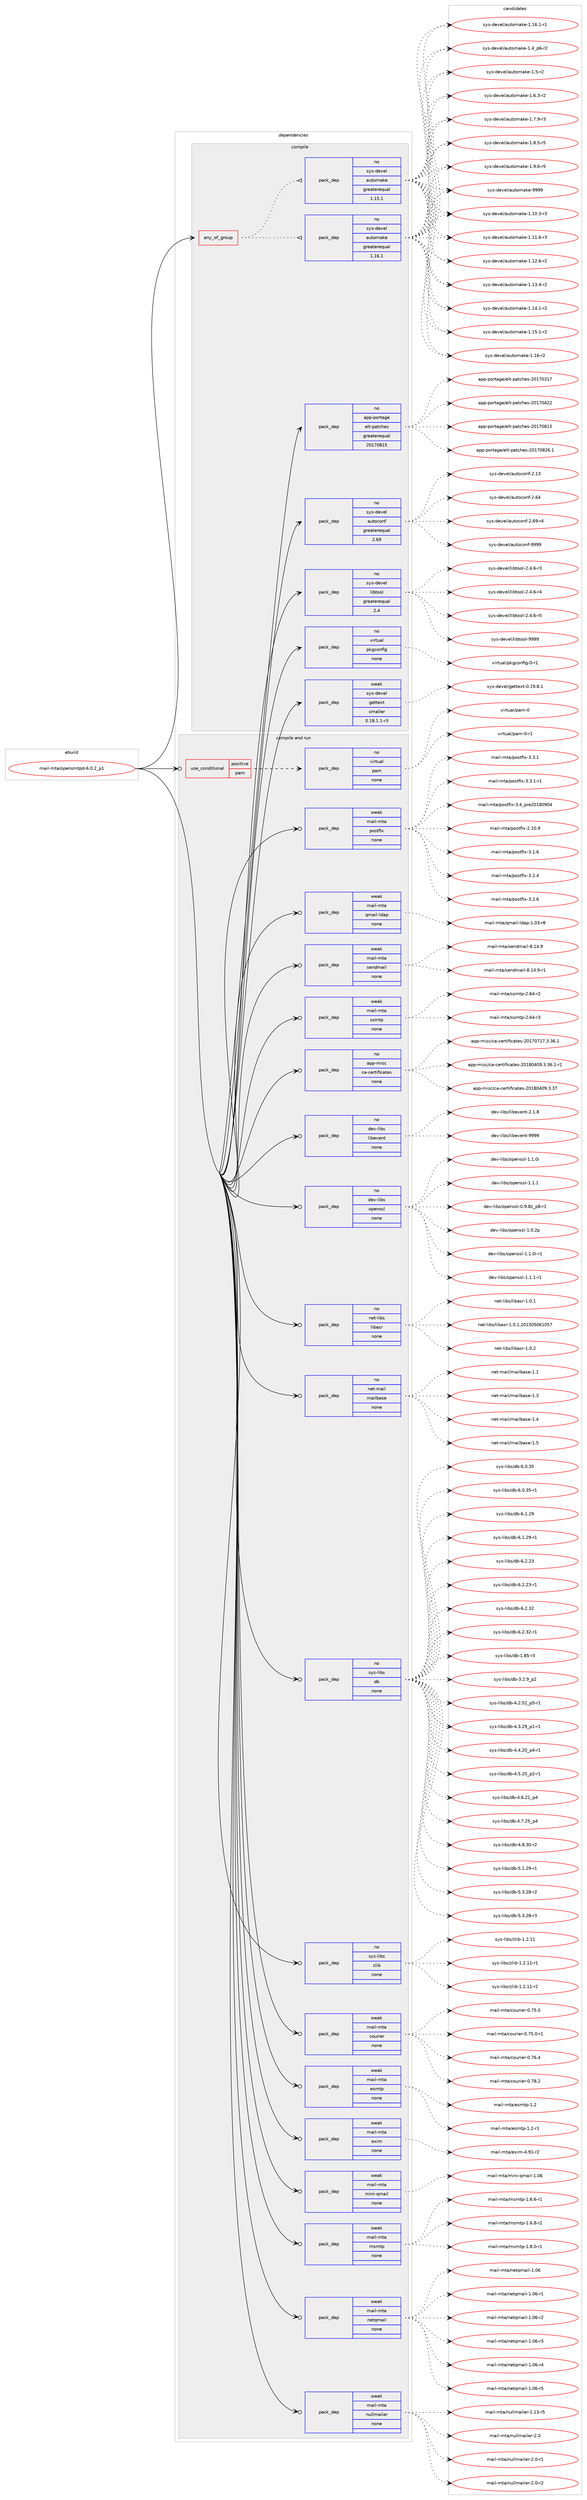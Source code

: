 digraph prolog {

# *************
# Graph options
# *************

newrank=true;
concentrate=true;
compound=true;
graph [rankdir=LR,fontname=Helvetica,fontsize=10,ranksep=1.5];#, ranksep=2.5, nodesep=0.2];
edge  [arrowhead=vee];
node  [fontname=Helvetica,fontsize=10];

# **********
# The ebuild
# **********

subgraph cluster_leftcol {
color=gray;
rank=same;
label=<<i>ebuild</i>>;
id [label="mail-mta/opensmtpd-6.0.2_p1", color=red, width=4, href="../mail-mta/opensmtpd-6.0.2_p1.svg"];
}

# ****************
# The dependencies
# ****************

subgraph cluster_midcol {
color=gray;
label=<<i>dependencies</i>>;
subgraph cluster_compile {
fillcolor="#eeeeee";
style=filled;
label=<<i>compile</i>>;
subgraph any135 {
dependency5480 [label=<<TABLE BORDER="0" CELLBORDER="1" CELLSPACING="0" CELLPADDING="4"><TR><TD CELLPADDING="10">any_of_group</TD></TR></TABLE>>, shape=none, color=red];subgraph pack4463 {
dependency5481 [label=<<TABLE BORDER="0" CELLBORDER="1" CELLSPACING="0" CELLPADDING="4" WIDTH="220"><TR><TD ROWSPAN="6" CELLPADDING="30">pack_dep</TD></TR><TR><TD WIDTH="110">no</TD></TR><TR><TD>sys-devel</TD></TR><TR><TD>automake</TD></TR><TR><TD>greaterequal</TD></TR><TR><TD>1.16.1</TD></TR></TABLE>>, shape=none, color=blue];
}
dependency5480:e -> dependency5481:w [weight=20,style="dotted",arrowhead="oinv"];
subgraph pack4464 {
dependency5482 [label=<<TABLE BORDER="0" CELLBORDER="1" CELLSPACING="0" CELLPADDING="4" WIDTH="220"><TR><TD ROWSPAN="6" CELLPADDING="30">pack_dep</TD></TR><TR><TD WIDTH="110">no</TD></TR><TR><TD>sys-devel</TD></TR><TR><TD>automake</TD></TR><TR><TD>greaterequal</TD></TR><TR><TD>1.15.1</TD></TR></TABLE>>, shape=none, color=blue];
}
dependency5480:e -> dependency5482:w [weight=20,style="dotted",arrowhead="oinv"];
}
id:e -> dependency5480:w [weight=20,style="solid",arrowhead="vee"];
subgraph pack4465 {
dependency5483 [label=<<TABLE BORDER="0" CELLBORDER="1" CELLSPACING="0" CELLPADDING="4" WIDTH="220"><TR><TD ROWSPAN="6" CELLPADDING="30">pack_dep</TD></TR><TR><TD WIDTH="110">no</TD></TR><TR><TD>app-portage</TD></TR><TR><TD>elt-patches</TD></TR><TR><TD>greaterequal</TD></TR><TR><TD>20170815</TD></TR></TABLE>>, shape=none, color=blue];
}
id:e -> dependency5483:w [weight=20,style="solid",arrowhead="vee"];
subgraph pack4466 {
dependency5484 [label=<<TABLE BORDER="0" CELLBORDER="1" CELLSPACING="0" CELLPADDING="4" WIDTH="220"><TR><TD ROWSPAN="6" CELLPADDING="30">pack_dep</TD></TR><TR><TD WIDTH="110">no</TD></TR><TR><TD>sys-devel</TD></TR><TR><TD>autoconf</TD></TR><TR><TD>greaterequal</TD></TR><TR><TD>2.69</TD></TR></TABLE>>, shape=none, color=blue];
}
id:e -> dependency5484:w [weight=20,style="solid",arrowhead="vee"];
subgraph pack4467 {
dependency5485 [label=<<TABLE BORDER="0" CELLBORDER="1" CELLSPACING="0" CELLPADDING="4" WIDTH="220"><TR><TD ROWSPAN="6" CELLPADDING="30">pack_dep</TD></TR><TR><TD WIDTH="110">no</TD></TR><TR><TD>sys-devel</TD></TR><TR><TD>libtool</TD></TR><TR><TD>greaterequal</TD></TR><TR><TD>2.4</TD></TR></TABLE>>, shape=none, color=blue];
}
id:e -> dependency5485:w [weight=20,style="solid",arrowhead="vee"];
subgraph pack4468 {
dependency5486 [label=<<TABLE BORDER="0" CELLBORDER="1" CELLSPACING="0" CELLPADDING="4" WIDTH="220"><TR><TD ROWSPAN="6" CELLPADDING="30">pack_dep</TD></TR><TR><TD WIDTH="110">no</TD></TR><TR><TD>virtual</TD></TR><TR><TD>pkgconfig</TD></TR><TR><TD>none</TD></TR><TR><TD></TD></TR></TABLE>>, shape=none, color=blue];
}
id:e -> dependency5486:w [weight=20,style="solid",arrowhead="vee"];
subgraph pack4469 {
dependency5487 [label=<<TABLE BORDER="0" CELLBORDER="1" CELLSPACING="0" CELLPADDING="4" WIDTH="220"><TR><TD ROWSPAN="6" CELLPADDING="30">pack_dep</TD></TR><TR><TD WIDTH="110">weak</TD></TR><TR><TD>sys-devel</TD></TR><TR><TD>gettext</TD></TR><TR><TD>smaller</TD></TR><TR><TD>0.18.1.1-r3</TD></TR></TABLE>>, shape=none, color=blue];
}
id:e -> dependency5487:w [weight=20,style="solid",arrowhead="vee"];
}
subgraph cluster_compileandrun {
fillcolor="#eeeeee";
style=filled;
label=<<i>compile and run</i>>;
subgraph cond873 {
dependency5488 [label=<<TABLE BORDER="0" CELLBORDER="1" CELLSPACING="0" CELLPADDING="4"><TR><TD ROWSPAN="3" CELLPADDING="10">use_conditional</TD></TR><TR><TD>positive</TD></TR><TR><TD>pam</TD></TR></TABLE>>, shape=none, color=red];
subgraph pack4470 {
dependency5489 [label=<<TABLE BORDER="0" CELLBORDER="1" CELLSPACING="0" CELLPADDING="4" WIDTH="220"><TR><TD ROWSPAN="6" CELLPADDING="30">pack_dep</TD></TR><TR><TD WIDTH="110">no</TD></TR><TR><TD>virtual</TD></TR><TR><TD>pam</TD></TR><TR><TD>none</TD></TR><TR><TD></TD></TR></TABLE>>, shape=none, color=blue];
}
dependency5488:e -> dependency5489:w [weight=20,style="dashed",arrowhead="vee"];
}
id:e -> dependency5488:w [weight=20,style="solid",arrowhead="odotvee"];
subgraph pack4471 {
dependency5490 [label=<<TABLE BORDER="0" CELLBORDER="1" CELLSPACING="0" CELLPADDING="4" WIDTH="220"><TR><TD ROWSPAN="6" CELLPADDING="30">pack_dep</TD></TR><TR><TD WIDTH="110">no</TD></TR><TR><TD>app-misc</TD></TR><TR><TD>ca-certificates</TD></TR><TR><TD>none</TD></TR><TR><TD></TD></TR></TABLE>>, shape=none, color=blue];
}
id:e -> dependency5490:w [weight=20,style="solid",arrowhead="odotvee"];
subgraph pack4472 {
dependency5491 [label=<<TABLE BORDER="0" CELLBORDER="1" CELLSPACING="0" CELLPADDING="4" WIDTH="220"><TR><TD ROWSPAN="6" CELLPADDING="30">pack_dep</TD></TR><TR><TD WIDTH="110">no</TD></TR><TR><TD>dev-libs</TD></TR><TR><TD>libevent</TD></TR><TR><TD>none</TD></TR><TR><TD></TD></TR></TABLE>>, shape=none, color=blue];
}
id:e -> dependency5491:w [weight=20,style="solid",arrowhead="odotvee"];
subgraph pack4473 {
dependency5492 [label=<<TABLE BORDER="0" CELLBORDER="1" CELLSPACING="0" CELLPADDING="4" WIDTH="220"><TR><TD ROWSPAN="6" CELLPADDING="30">pack_dep</TD></TR><TR><TD WIDTH="110">no</TD></TR><TR><TD>dev-libs</TD></TR><TR><TD>openssl</TD></TR><TR><TD>none</TD></TR><TR><TD></TD></TR></TABLE>>, shape=none, color=blue];
}
id:e -> dependency5492:w [weight=20,style="solid",arrowhead="odotvee"];
subgraph pack4474 {
dependency5493 [label=<<TABLE BORDER="0" CELLBORDER="1" CELLSPACING="0" CELLPADDING="4" WIDTH="220"><TR><TD ROWSPAN="6" CELLPADDING="30">pack_dep</TD></TR><TR><TD WIDTH="110">no</TD></TR><TR><TD>net-libs</TD></TR><TR><TD>libasr</TD></TR><TR><TD>none</TD></TR><TR><TD></TD></TR></TABLE>>, shape=none, color=blue];
}
id:e -> dependency5493:w [weight=20,style="solid",arrowhead="odotvee"];
subgraph pack4475 {
dependency5494 [label=<<TABLE BORDER="0" CELLBORDER="1" CELLSPACING="0" CELLPADDING="4" WIDTH="220"><TR><TD ROWSPAN="6" CELLPADDING="30">pack_dep</TD></TR><TR><TD WIDTH="110">no</TD></TR><TR><TD>net-mail</TD></TR><TR><TD>mailbase</TD></TR><TR><TD>none</TD></TR><TR><TD></TD></TR></TABLE>>, shape=none, color=blue];
}
id:e -> dependency5494:w [weight=20,style="solid",arrowhead="odotvee"];
subgraph pack4476 {
dependency5495 [label=<<TABLE BORDER="0" CELLBORDER="1" CELLSPACING="0" CELLPADDING="4" WIDTH="220"><TR><TD ROWSPAN="6" CELLPADDING="30">pack_dep</TD></TR><TR><TD WIDTH="110">no</TD></TR><TR><TD>sys-libs</TD></TR><TR><TD>db</TD></TR><TR><TD>none</TD></TR><TR><TD></TD></TR></TABLE>>, shape=none, color=blue];
}
id:e -> dependency5495:w [weight=20,style="solid",arrowhead="odotvee"];
subgraph pack4477 {
dependency5496 [label=<<TABLE BORDER="0" CELLBORDER="1" CELLSPACING="0" CELLPADDING="4" WIDTH="220"><TR><TD ROWSPAN="6" CELLPADDING="30">pack_dep</TD></TR><TR><TD WIDTH="110">no</TD></TR><TR><TD>sys-libs</TD></TR><TR><TD>zlib</TD></TR><TR><TD>none</TD></TR><TR><TD></TD></TR></TABLE>>, shape=none, color=blue];
}
id:e -> dependency5496:w [weight=20,style="solid",arrowhead="odotvee"];
subgraph pack4478 {
dependency5497 [label=<<TABLE BORDER="0" CELLBORDER="1" CELLSPACING="0" CELLPADDING="4" WIDTH="220"><TR><TD ROWSPAN="6" CELLPADDING="30">pack_dep</TD></TR><TR><TD WIDTH="110">weak</TD></TR><TR><TD>mail-mta</TD></TR><TR><TD>courier</TD></TR><TR><TD>none</TD></TR><TR><TD></TD></TR></TABLE>>, shape=none, color=blue];
}
id:e -> dependency5497:w [weight=20,style="solid",arrowhead="odotvee"];
subgraph pack4479 {
dependency5498 [label=<<TABLE BORDER="0" CELLBORDER="1" CELLSPACING="0" CELLPADDING="4" WIDTH="220"><TR><TD ROWSPAN="6" CELLPADDING="30">pack_dep</TD></TR><TR><TD WIDTH="110">weak</TD></TR><TR><TD>mail-mta</TD></TR><TR><TD>esmtp</TD></TR><TR><TD>none</TD></TR><TR><TD></TD></TR></TABLE>>, shape=none, color=blue];
}
id:e -> dependency5498:w [weight=20,style="solid",arrowhead="odotvee"];
subgraph pack4480 {
dependency5499 [label=<<TABLE BORDER="0" CELLBORDER="1" CELLSPACING="0" CELLPADDING="4" WIDTH="220"><TR><TD ROWSPAN="6" CELLPADDING="30">pack_dep</TD></TR><TR><TD WIDTH="110">weak</TD></TR><TR><TD>mail-mta</TD></TR><TR><TD>exim</TD></TR><TR><TD>none</TD></TR><TR><TD></TD></TR></TABLE>>, shape=none, color=blue];
}
id:e -> dependency5499:w [weight=20,style="solid",arrowhead="odotvee"];
subgraph pack4481 {
dependency5500 [label=<<TABLE BORDER="0" CELLBORDER="1" CELLSPACING="0" CELLPADDING="4" WIDTH="220"><TR><TD ROWSPAN="6" CELLPADDING="30">pack_dep</TD></TR><TR><TD WIDTH="110">weak</TD></TR><TR><TD>mail-mta</TD></TR><TR><TD>mini-qmail</TD></TR><TR><TD>none</TD></TR><TR><TD></TD></TR></TABLE>>, shape=none, color=blue];
}
id:e -> dependency5500:w [weight=20,style="solid",arrowhead="odotvee"];
subgraph pack4482 {
dependency5501 [label=<<TABLE BORDER="0" CELLBORDER="1" CELLSPACING="0" CELLPADDING="4" WIDTH="220"><TR><TD ROWSPAN="6" CELLPADDING="30">pack_dep</TD></TR><TR><TD WIDTH="110">weak</TD></TR><TR><TD>mail-mta</TD></TR><TR><TD>msmtp</TD></TR><TR><TD>none</TD></TR><TR><TD></TD></TR></TABLE>>, shape=none, color=blue];
}
id:e -> dependency5501:w [weight=20,style="solid",arrowhead="odotvee"];
subgraph pack4483 {
dependency5502 [label=<<TABLE BORDER="0" CELLBORDER="1" CELLSPACING="0" CELLPADDING="4" WIDTH="220"><TR><TD ROWSPAN="6" CELLPADDING="30">pack_dep</TD></TR><TR><TD WIDTH="110">weak</TD></TR><TR><TD>mail-mta</TD></TR><TR><TD>netqmail</TD></TR><TR><TD>none</TD></TR><TR><TD></TD></TR></TABLE>>, shape=none, color=blue];
}
id:e -> dependency5502:w [weight=20,style="solid",arrowhead="odotvee"];
subgraph pack4484 {
dependency5503 [label=<<TABLE BORDER="0" CELLBORDER="1" CELLSPACING="0" CELLPADDING="4" WIDTH="220"><TR><TD ROWSPAN="6" CELLPADDING="30">pack_dep</TD></TR><TR><TD WIDTH="110">weak</TD></TR><TR><TD>mail-mta</TD></TR><TR><TD>nullmailer</TD></TR><TR><TD>none</TD></TR><TR><TD></TD></TR></TABLE>>, shape=none, color=blue];
}
id:e -> dependency5503:w [weight=20,style="solid",arrowhead="odotvee"];
subgraph pack4485 {
dependency5504 [label=<<TABLE BORDER="0" CELLBORDER="1" CELLSPACING="0" CELLPADDING="4" WIDTH="220"><TR><TD ROWSPAN="6" CELLPADDING="30">pack_dep</TD></TR><TR><TD WIDTH="110">weak</TD></TR><TR><TD>mail-mta</TD></TR><TR><TD>postfix</TD></TR><TR><TD>none</TD></TR><TR><TD></TD></TR></TABLE>>, shape=none, color=blue];
}
id:e -> dependency5504:w [weight=20,style="solid",arrowhead="odotvee"];
subgraph pack4486 {
dependency5505 [label=<<TABLE BORDER="0" CELLBORDER="1" CELLSPACING="0" CELLPADDING="4" WIDTH="220"><TR><TD ROWSPAN="6" CELLPADDING="30">pack_dep</TD></TR><TR><TD WIDTH="110">weak</TD></TR><TR><TD>mail-mta</TD></TR><TR><TD>qmail-ldap</TD></TR><TR><TD>none</TD></TR><TR><TD></TD></TR></TABLE>>, shape=none, color=blue];
}
id:e -> dependency5505:w [weight=20,style="solid",arrowhead="odotvee"];
subgraph pack4487 {
dependency5506 [label=<<TABLE BORDER="0" CELLBORDER="1" CELLSPACING="0" CELLPADDING="4" WIDTH="220"><TR><TD ROWSPAN="6" CELLPADDING="30">pack_dep</TD></TR><TR><TD WIDTH="110">weak</TD></TR><TR><TD>mail-mta</TD></TR><TR><TD>sendmail</TD></TR><TR><TD>none</TD></TR><TR><TD></TD></TR></TABLE>>, shape=none, color=blue];
}
id:e -> dependency5506:w [weight=20,style="solid",arrowhead="odotvee"];
subgraph pack4488 {
dependency5507 [label=<<TABLE BORDER="0" CELLBORDER="1" CELLSPACING="0" CELLPADDING="4" WIDTH="220"><TR><TD ROWSPAN="6" CELLPADDING="30">pack_dep</TD></TR><TR><TD WIDTH="110">weak</TD></TR><TR><TD>mail-mta</TD></TR><TR><TD>ssmtp</TD></TR><TR><TD>none</TD></TR><TR><TD></TD></TR></TABLE>>, shape=none, color=blue];
}
id:e -> dependency5507:w [weight=20,style="solid",arrowhead="odotvee"];
}
subgraph cluster_run {
fillcolor="#eeeeee";
style=filled;
label=<<i>run</i>>;
}
}

# **************
# The candidates
# **************

subgraph cluster_choices {
rank=same;
color=gray;
label=<<i>candidates</i>>;

subgraph choice4463 {
color=black;
nodesep=1;
choice11512111545100101118101108479711711611110997107101454946494846514511451 [label="sys-devel/automake-1.10.3-r3", color=red, width=4,href="../sys-devel/automake-1.10.3-r3.svg"];
choice11512111545100101118101108479711711611110997107101454946494946544511451 [label="sys-devel/automake-1.11.6-r3", color=red, width=4,href="../sys-devel/automake-1.11.6-r3.svg"];
choice11512111545100101118101108479711711611110997107101454946495046544511450 [label="sys-devel/automake-1.12.6-r2", color=red, width=4,href="../sys-devel/automake-1.12.6-r2.svg"];
choice11512111545100101118101108479711711611110997107101454946495146524511450 [label="sys-devel/automake-1.13.4-r2", color=red, width=4,href="../sys-devel/automake-1.13.4-r2.svg"];
choice11512111545100101118101108479711711611110997107101454946495246494511450 [label="sys-devel/automake-1.14.1-r2", color=red, width=4,href="../sys-devel/automake-1.14.1-r2.svg"];
choice11512111545100101118101108479711711611110997107101454946495346494511450 [label="sys-devel/automake-1.15.1-r2", color=red, width=4,href="../sys-devel/automake-1.15.1-r2.svg"];
choice1151211154510010111810110847971171161111099710710145494649544511450 [label="sys-devel/automake-1.16-r2", color=red, width=4,href="../sys-devel/automake-1.16-r2.svg"];
choice11512111545100101118101108479711711611110997107101454946495446494511449 [label="sys-devel/automake-1.16.1-r1", color=red, width=4,href="../sys-devel/automake-1.16.1-r1.svg"];
choice115121115451001011181011084797117116111109971071014549465295112544511450 [label="sys-devel/automake-1.4_p6-r2", color=red, width=4,href="../sys-devel/automake-1.4_p6-r2.svg"];
choice11512111545100101118101108479711711611110997107101454946534511450 [label="sys-devel/automake-1.5-r2", color=red, width=4,href="../sys-devel/automake-1.5-r2.svg"];
choice115121115451001011181011084797117116111109971071014549465446514511450 [label="sys-devel/automake-1.6.3-r2", color=red, width=4,href="../sys-devel/automake-1.6.3-r2.svg"];
choice115121115451001011181011084797117116111109971071014549465546574511451 [label="sys-devel/automake-1.7.9-r3", color=red, width=4,href="../sys-devel/automake-1.7.9-r3.svg"];
choice115121115451001011181011084797117116111109971071014549465646534511453 [label="sys-devel/automake-1.8.5-r5", color=red, width=4,href="../sys-devel/automake-1.8.5-r5.svg"];
choice115121115451001011181011084797117116111109971071014549465746544511453 [label="sys-devel/automake-1.9.6-r5", color=red, width=4,href="../sys-devel/automake-1.9.6-r5.svg"];
choice115121115451001011181011084797117116111109971071014557575757 [label="sys-devel/automake-9999", color=red, width=4,href="../sys-devel/automake-9999.svg"];
dependency5481:e -> choice11512111545100101118101108479711711611110997107101454946494846514511451:w [style=dotted,weight="100"];
dependency5481:e -> choice11512111545100101118101108479711711611110997107101454946494946544511451:w [style=dotted,weight="100"];
dependency5481:e -> choice11512111545100101118101108479711711611110997107101454946495046544511450:w [style=dotted,weight="100"];
dependency5481:e -> choice11512111545100101118101108479711711611110997107101454946495146524511450:w [style=dotted,weight="100"];
dependency5481:e -> choice11512111545100101118101108479711711611110997107101454946495246494511450:w [style=dotted,weight="100"];
dependency5481:e -> choice11512111545100101118101108479711711611110997107101454946495346494511450:w [style=dotted,weight="100"];
dependency5481:e -> choice1151211154510010111810110847971171161111099710710145494649544511450:w [style=dotted,weight="100"];
dependency5481:e -> choice11512111545100101118101108479711711611110997107101454946495446494511449:w [style=dotted,weight="100"];
dependency5481:e -> choice115121115451001011181011084797117116111109971071014549465295112544511450:w [style=dotted,weight="100"];
dependency5481:e -> choice11512111545100101118101108479711711611110997107101454946534511450:w [style=dotted,weight="100"];
dependency5481:e -> choice115121115451001011181011084797117116111109971071014549465446514511450:w [style=dotted,weight="100"];
dependency5481:e -> choice115121115451001011181011084797117116111109971071014549465546574511451:w [style=dotted,weight="100"];
dependency5481:e -> choice115121115451001011181011084797117116111109971071014549465646534511453:w [style=dotted,weight="100"];
dependency5481:e -> choice115121115451001011181011084797117116111109971071014549465746544511453:w [style=dotted,weight="100"];
dependency5481:e -> choice115121115451001011181011084797117116111109971071014557575757:w [style=dotted,weight="100"];
}
subgraph choice4464 {
color=black;
nodesep=1;
choice11512111545100101118101108479711711611110997107101454946494846514511451 [label="sys-devel/automake-1.10.3-r3", color=red, width=4,href="../sys-devel/automake-1.10.3-r3.svg"];
choice11512111545100101118101108479711711611110997107101454946494946544511451 [label="sys-devel/automake-1.11.6-r3", color=red, width=4,href="../sys-devel/automake-1.11.6-r3.svg"];
choice11512111545100101118101108479711711611110997107101454946495046544511450 [label="sys-devel/automake-1.12.6-r2", color=red, width=4,href="../sys-devel/automake-1.12.6-r2.svg"];
choice11512111545100101118101108479711711611110997107101454946495146524511450 [label="sys-devel/automake-1.13.4-r2", color=red, width=4,href="../sys-devel/automake-1.13.4-r2.svg"];
choice11512111545100101118101108479711711611110997107101454946495246494511450 [label="sys-devel/automake-1.14.1-r2", color=red, width=4,href="../sys-devel/automake-1.14.1-r2.svg"];
choice11512111545100101118101108479711711611110997107101454946495346494511450 [label="sys-devel/automake-1.15.1-r2", color=red, width=4,href="../sys-devel/automake-1.15.1-r2.svg"];
choice1151211154510010111810110847971171161111099710710145494649544511450 [label="sys-devel/automake-1.16-r2", color=red, width=4,href="../sys-devel/automake-1.16-r2.svg"];
choice11512111545100101118101108479711711611110997107101454946495446494511449 [label="sys-devel/automake-1.16.1-r1", color=red, width=4,href="../sys-devel/automake-1.16.1-r1.svg"];
choice115121115451001011181011084797117116111109971071014549465295112544511450 [label="sys-devel/automake-1.4_p6-r2", color=red, width=4,href="../sys-devel/automake-1.4_p6-r2.svg"];
choice11512111545100101118101108479711711611110997107101454946534511450 [label="sys-devel/automake-1.5-r2", color=red, width=4,href="../sys-devel/automake-1.5-r2.svg"];
choice115121115451001011181011084797117116111109971071014549465446514511450 [label="sys-devel/automake-1.6.3-r2", color=red, width=4,href="../sys-devel/automake-1.6.3-r2.svg"];
choice115121115451001011181011084797117116111109971071014549465546574511451 [label="sys-devel/automake-1.7.9-r3", color=red, width=4,href="../sys-devel/automake-1.7.9-r3.svg"];
choice115121115451001011181011084797117116111109971071014549465646534511453 [label="sys-devel/automake-1.8.5-r5", color=red, width=4,href="../sys-devel/automake-1.8.5-r5.svg"];
choice115121115451001011181011084797117116111109971071014549465746544511453 [label="sys-devel/automake-1.9.6-r5", color=red, width=4,href="../sys-devel/automake-1.9.6-r5.svg"];
choice115121115451001011181011084797117116111109971071014557575757 [label="sys-devel/automake-9999", color=red, width=4,href="../sys-devel/automake-9999.svg"];
dependency5482:e -> choice11512111545100101118101108479711711611110997107101454946494846514511451:w [style=dotted,weight="100"];
dependency5482:e -> choice11512111545100101118101108479711711611110997107101454946494946544511451:w [style=dotted,weight="100"];
dependency5482:e -> choice11512111545100101118101108479711711611110997107101454946495046544511450:w [style=dotted,weight="100"];
dependency5482:e -> choice11512111545100101118101108479711711611110997107101454946495146524511450:w [style=dotted,weight="100"];
dependency5482:e -> choice11512111545100101118101108479711711611110997107101454946495246494511450:w [style=dotted,weight="100"];
dependency5482:e -> choice11512111545100101118101108479711711611110997107101454946495346494511450:w [style=dotted,weight="100"];
dependency5482:e -> choice1151211154510010111810110847971171161111099710710145494649544511450:w [style=dotted,weight="100"];
dependency5482:e -> choice11512111545100101118101108479711711611110997107101454946495446494511449:w [style=dotted,weight="100"];
dependency5482:e -> choice115121115451001011181011084797117116111109971071014549465295112544511450:w [style=dotted,weight="100"];
dependency5482:e -> choice11512111545100101118101108479711711611110997107101454946534511450:w [style=dotted,weight="100"];
dependency5482:e -> choice115121115451001011181011084797117116111109971071014549465446514511450:w [style=dotted,weight="100"];
dependency5482:e -> choice115121115451001011181011084797117116111109971071014549465546574511451:w [style=dotted,weight="100"];
dependency5482:e -> choice115121115451001011181011084797117116111109971071014549465646534511453:w [style=dotted,weight="100"];
dependency5482:e -> choice115121115451001011181011084797117116111109971071014549465746544511453:w [style=dotted,weight="100"];
dependency5482:e -> choice115121115451001011181011084797117116111109971071014557575757:w [style=dotted,weight="100"];
}
subgraph choice4465 {
color=black;
nodesep=1;
choice97112112451121111141169710310147101108116451129711699104101115455048495548514955 [label="app-portage/elt-patches-20170317", color=red, width=4,href="../app-portage/elt-patches-20170317.svg"];
choice97112112451121111141169710310147101108116451129711699104101115455048495548525050 [label="app-portage/elt-patches-20170422", color=red, width=4,href="../app-portage/elt-patches-20170422.svg"];
choice97112112451121111141169710310147101108116451129711699104101115455048495548564953 [label="app-portage/elt-patches-20170815", color=red, width=4,href="../app-portage/elt-patches-20170815.svg"];
choice971121124511211111411697103101471011081164511297116991041011154550484955485650544649 [label="app-portage/elt-patches-20170826.1", color=red, width=4,href="../app-portage/elt-patches-20170826.1.svg"];
dependency5483:e -> choice97112112451121111141169710310147101108116451129711699104101115455048495548514955:w [style=dotted,weight="100"];
dependency5483:e -> choice97112112451121111141169710310147101108116451129711699104101115455048495548525050:w [style=dotted,weight="100"];
dependency5483:e -> choice97112112451121111141169710310147101108116451129711699104101115455048495548564953:w [style=dotted,weight="100"];
dependency5483:e -> choice971121124511211111411697103101471011081164511297116991041011154550484955485650544649:w [style=dotted,weight="100"];
}
subgraph choice4466 {
color=black;
nodesep=1;
choice115121115451001011181011084797117116111991111101024550464951 [label="sys-devel/autoconf-2.13", color=red, width=4,href="../sys-devel/autoconf-2.13.svg"];
choice115121115451001011181011084797117116111991111101024550465452 [label="sys-devel/autoconf-2.64", color=red, width=4,href="../sys-devel/autoconf-2.64.svg"];
choice1151211154510010111810110847971171161119911111010245504654574511452 [label="sys-devel/autoconf-2.69-r4", color=red, width=4,href="../sys-devel/autoconf-2.69-r4.svg"];
choice115121115451001011181011084797117116111991111101024557575757 [label="sys-devel/autoconf-9999", color=red, width=4,href="../sys-devel/autoconf-9999.svg"];
dependency5484:e -> choice115121115451001011181011084797117116111991111101024550464951:w [style=dotted,weight="100"];
dependency5484:e -> choice115121115451001011181011084797117116111991111101024550465452:w [style=dotted,weight="100"];
dependency5484:e -> choice1151211154510010111810110847971171161119911111010245504654574511452:w [style=dotted,weight="100"];
dependency5484:e -> choice115121115451001011181011084797117116111991111101024557575757:w [style=dotted,weight="100"];
}
subgraph choice4467 {
color=black;
nodesep=1;
choice1151211154510010111810110847108105981161111111084550465246544511451 [label="sys-devel/libtool-2.4.6-r3", color=red, width=4,href="../sys-devel/libtool-2.4.6-r3.svg"];
choice1151211154510010111810110847108105981161111111084550465246544511452 [label="sys-devel/libtool-2.4.6-r4", color=red, width=4,href="../sys-devel/libtool-2.4.6-r4.svg"];
choice1151211154510010111810110847108105981161111111084550465246544511453 [label="sys-devel/libtool-2.4.6-r5", color=red, width=4,href="../sys-devel/libtool-2.4.6-r5.svg"];
choice1151211154510010111810110847108105981161111111084557575757 [label="sys-devel/libtool-9999", color=red, width=4,href="../sys-devel/libtool-9999.svg"];
dependency5485:e -> choice1151211154510010111810110847108105981161111111084550465246544511451:w [style=dotted,weight="100"];
dependency5485:e -> choice1151211154510010111810110847108105981161111111084550465246544511452:w [style=dotted,weight="100"];
dependency5485:e -> choice1151211154510010111810110847108105981161111111084550465246544511453:w [style=dotted,weight="100"];
dependency5485:e -> choice1151211154510010111810110847108105981161111111084557575757:w [style=dotted,weight="100"];
}
subgraph choice4468 {
color=black;
nodesep=1;
choice11810511411611797108471121071039911111010210510345484511449 [label="virtual/pkgconfig-0-r1", color=red, width=4,href="../virtual/pkgconfig-0-r1.svg"];
dependency5486:e -> choice11810511411611797108471121071039911111010210510345484511449:w [style=dotted,weight="100"];
}
subgraph choice4469 {
color=black;
nodesep=1;
choice1151211154510010111810110847103101116116101120116454846495746564649 [label="sys-devel/gettext-0.19.8.1", color=red, width=4,href="../sys-devel/gettext-0.19.8.1.svg"];
dependency5487:e -> choice1151211154510010111810110847103101116116101120116454846495746564649:w [style=dotted,weight="100"];
}
subgraph choice4470 {
color=black;
nodesep=1;
choice1181051141161179710847112971094548 [label="virtual/pam-0", color=red, width=4,href="../virtual/pam-0.svg"];
choice11810511411611797108471129710945484511449 [label="virtual/pam-0-r1", color=red, width=4,href="../virtual/pam-0-r1.svg"];
dependency5489:e -> choice1181051141161179710847112971094548:w [style=dotted,weight="100"];
dependency5489:e -> choice11810511411611797108471129710945484511449:w [style=dotted,weight="100"];
}
subgraph choice4471 {
color=black;
nodesep=1;
choice9711211245109105115994799974599101114116105102105999711610111545504849554855495546514651544649 [label="app-misc/ca-certificates-20170717.3.36.1", color=red, width=4,href="../app-misc/ca-certificates-20170717.3.36.1.svg"];
choice97112112451091051159947999745991011141161051021059997116101115455048495648524857465146515446494511449 [label="app-misc/ca-certificates-20180409.3.36.1-r1", color=red, width=4,href="../app-misc/ca-certificates-20180409.3.36.1-r1.svg"];
choice971121124510910511599479997459910111411610510210599971161011154550484956485248574651465155 [label="app-misc/ca-certificates-20180409.3.37", color=red, width=4,href="../app-misc/ca-certificates-20180409.3.37.svg"];
dependency5490:e -> choice9711211245109105115994799974599101114116105102105999711610111545504849554855495546514651544649:w [style=dotted,weight="100"];
dependency5490:e -> choice97112112451091051159947999745991011141161051021059997116101115455048495648524857465146515446494511449:w [style=dotted,weight="100"];
dependency5490:e -> choice971121124510910511599479997459910111411610510210599971161011154550484956485248574651465155:w [style=dotted,weight="100"];
}
subgraph choice4472 {
color=black;
nodesep=1;
choice10010111845108105981154710810598101118101110116455046494656 [label="dev-libs/libevent-2.1.8", color=red, width=4,href="../dev-libs/libevent-2.1.8.svg"];
choice100101118451081059811547108105981011181011101164557575757 [label="dev-libs/libevent-9999", color=red, width=4,href="../dev-libs/libevent-9999.svg"];
dependency5491:e -> choice10010111845108105981154710810598101118101110116455046494656:w [style=dotted,weight="100"];
dependency5491:e -> choice100101118451081059811547108105981011181011101164557575757:w [style=dotted,weight="100"];
}
subgraph choice4473 {
color=black;
nodesep=1;
choice100101118451081059811547111112101110115115108454946494648105 [label="dev-libs/openssl-1.1.0i", color=red, width=4,href="../dev-libs/openssl-1.1.0i.svg"];
choice100101118451081059811547111112101110115115108454946494649 [label="dev-libs/openssl-1.1.1", color=red, width=4,href="../dev-libs/openssl-1.1.1.svg"];
choice10010111845108105981154711111210111011511510845484657465612295112564511449 [label="dev-libs/openssl-0.9.8z_p8-r1", color=red, width=4,href="../dev-libs/openssl-0.9.8z_p8-r1.svg"];
choice100101118451081059811547111112101110115115108454946484650112 [label="dev-libs/openssl-1.0.2p", color=red, width=4,href="../dev-libs/openssl-1.0.2p.svg"];
choice1001011184510810598115471111121011101151151084549464946481054511449 [label="dev-libs/openssl-1.1.0i-r1", color=red, width=4,href="../dev-libs/openssl-1.1.0i-r1.svg"];
choice1001011184510810598115471111121011101151151084549464946494511449 [label="dev-libs/openssl-1.1.1-r1", color=red, width=4,href="../dev-libs/openssl-1.1.1-r1.svg"];
dependency5492:e -> choice100101118451081059811547111112101110115115108454946494648105:w [style=dotted,weight="100"];
dependency5492:e -> choice100101118451081059811547111112101110115115108454946494649:w [style=dotted,weight="100"];
dependency5492:e -> choice10010111845108105981154711111210111011511510845484657465612295112564511449:w [style=dotted,weight="100"];
dependency5492:e -> choice100101118451081059811547111112101110115115108454946484650112:w [style=dotted,weight="100"];
dependency5492:e -> choice1001011184510810598115471111121011101151151084549464946481054511449:w [style=dotted,weight="100"];
dependency5492:e -> choice1001011184510810598115471111121011101151151084549464946494511449:w [style=dotted,weight="100"];
}
subgraph choice4474 {
color=black;
nodesep=1;
choice1101011164510810598115471081059897115114454946484649 [label="net-libs/libasr-1.0.1", color=red, width=4,href="../net-libs/libasr-1.0.1.svg"];
choice110101116451081059811547108105989711511445494648464946504849534853485449485355 [label="net-libs/libasr-1.0.1.201505061057", color=red, width=4,href="../net-libs/libasr-1.0.1.201505061057.svg"];
choice1101011164510810598115471081059897115114454946484650 [label="net-libs/libasr-1.0.2", color=red, width=4,href="../net-libs/libasr-1.0.2.svg"];
dependency5493:e -> choice1101011164510810598115471081059897115114454946484649:w [style=dotted,weight="100"];
dependency5493:e -> choice110101116451081059811547108105989711511445494648464946504849534853485449485355:w [style=dotted,weight="100"];
dependency5493:e -> choice1101011164510810598115471081059897115114454946484650:w [style=dotted,weight="100"];
}
subgraph choice4475 {
color=black;
nodesep=1;
choice11010111645109971051084710997105108989711510145494649 [label="net-mail/mailbase-1.1", color=red, width=4,href="../net-mail/mailbase-1.1.svg"];
choice11010111645109971051084710997105108989711510145494651 [label="net-mail/mailbase-1.3", color=red, width=4,href="../net-mail/mailbase-1.3.svg"];
choice11010111645109971051084710997105108989711510145494652 [label="net-mail/mailbase-1.4", color=red, width=4,href="../net-mail/mailbase-1.4.svg"];
choice11010111645109971051084710997105108989711510145494653 [label="net-mail/mailbase-1.5", color=red, width=4,href="../net-mail/mailbase-1.5.svg"];
dependency5494:e -> choice11010111645109971051084710997105108989711510145494649:w [style=dotted,weight="100"];
dependency5494:e -> choice11010111645109971051084710997105108989711510145494651:w [style=dotted,weight="100"];
dependency5494:e -> choice11010111645109971051084710997105108989711510145494652:w [style=dotted,weight="100"];
dependency5494:e -> choice11010111645109971051084710997105108989711510145494653:w [style=dotted,weight="100"];
}
subgraph choice4476 {
color=black;
nodesep=1;
choice1151211154510810598115471009845494656534511451 [label="sys-libs/db-1.85-r3", color=red, width=4,href="../sys-libs/db-1.85-r3.svg"];
choice115121115451081059811547100984551465046579511250 [label="sys-libs/db-3.2.9_p2", color=red, width=4,href="../sys-libs/db-3.2.9_p2.svg"];
choice115121115451081059811547100984552465046535095112534511449 [label="sys-libs/db-4.2.52_p5-r1", color=red, width=4,href="../sys-libs/db-4.2.52_p5-r1.svg"];
choice115121115451081059811547100984552465146505795112494511449 [label="sys-libs/db-4.3.29_p1-r1", color=red, width=4,href="../sys-libs/db-4.3.29_p1-r1.svg"];
choice115121115451081059811547100984552465246504895112524511449 [label="sys-libs/db-4.4.20_p4-r1", color=red, width=4,href="../sys-libs/db-4.4.20_p4-r1.svg"];
choice115121115451081059811547100984552465346504895112504511449 [label="sys-libs/db-4.5.20_p2-r1", color=red, width=4,href="../sys-libs/db-4.5.20_p2-r1.svg"];
choice11512111545108105981154710098455246544650499511252 [label="sys-libs/db-4.6.21_p4", color=red, width=4,href="../sys-libs/db-4.6.21_p4.svg"];
choice11512111545108105981154710098455246554650539511252 [label="sys-libs/db-4.7.25_p4", color=red, width=4,href="../sys-libs/db-4.7.25_p4.svg"];
choice11512111545108105981154710098455246564651484511450 [label="sys-libs/db-4.8.30-r2", color=red, width=4,href="../sys-libs/db-4.8.30-r2.svg"];
choice11512111545108105981154710098455346494650574511449 [label="sys-libs/db-5.1.29-r1", color=red, width=4,href="../sys-libs/db-5.1.29-r1.svg"];
choice11512111545108105981154710098455346514650564511450 [label="sys-libs/db-5.3.28-r2", color=red, width=4,href="../sys-libs/db-5.3.28-r2.svg"];
choice11512111545108105981154710098455346514650564511451 [label="sys-libs/db-5.3.28-r3", color=red, width=4,href="../sys-libs/db-5.3.28-r3.svg"];
choice1151211154510810598115471009845544648465153 [label="sys-libs/db-6.0.35", color=red, width=4,href="../sys-libs/db-6.0.35.svg"];
choice11512111545108105981154710098455446484651534511449 [label="sys-libs/db-6.0.35-r1", color=red, width=4,href="../sys-libs/db-6.0.35-r1.svg"];
choice1151211154510810598115471009845544649465057 [label="sys-libs/db-6.1.29", color=red, width=4,href="../sys-libs/db-6.1.29.svg"];
choice11512111545108105981154710098455446494650574511449 [label="sys-libs/db-6.1.29-r1", color=red, width=4,href="../sys-libs/db-6.1.29-r1.svg"];
choice1151211154510810598115471009845544650465051 [label="sys-libs/db-6.2.23", color=red, width=4,href="../sys-libs/db-6.2.23.svg"];
choice11512111545108105981154710098455446504650514511449 [label="sys-libs/db-6.2.23-r1", color=red, width=4,href="../sys-libs/db-6.2.23-r1.svg"];
choice1151211154510810598115471009845544650465150 [label="sys-libs/db-6.2.32", color=red, width=4,href="../sys-libs/db-6.2.32.svg"];
choice11512111545108105981154710098455446504651504511449 [label="sys-libs/db-6.2.32-r1", color=red, width=4,href="../sys-libs/db-6.2.32-r1.svg"];
dependency5495:e -> choice1151211154510810598115471009845494656534511451:w [style=dotted,weight="100"];
dependency5495:e -> choice115121115451081059811547100984551465046579511250:w [style=dotted,weight="100"];
dependency5495:e -> choice115121115451081059811547100984552465046535095112534511449:w [style=dotted,weight="100"];
dependency5495:e -> choice115121115451081059811547100984552465146505795112494511449:w [style=dotted,weight="100"];
dependency5495:e -> choice115121115451081059811547100984552465246504895112524511449:w [style=dotted,weight="100"];
dependency5495:e -> choice115121115451081059811547100984552465346504895112504511449:w [style=dotted,weight="100"];
dependency5495:e -> choice11512111545108105981154710098455246544650499511252:w [style=dotted,weight="100"];
dependency5495:e -> choice11512111545108105981154710098455246554650539511252:w [style=dotted,weight="100"];
dependency5495:e -> choice11512111545108105981154710098455246564651484511450:w [style=dotted,weight="100"];
dependency5495:e -> choice11512111545108105981154710098455346494650574511449:w [style=dotted,weight="100"];
dependency5495:e -> choice11512111545108105981154710098455346514650564511450:w [style=dotted,weight="100"];
dependency5495:e -> choice11512111545108105981154710098455346514650564511451:w [style=dotted,weight="100"];
dependency5495:e -> choice1151211154510810598115471009845544648465153:w [style=dotted,weight="100"];
dependency5495:e -> choice11512111545108105981154710098455446484651534511449:w [style=dotted,weight="100"];
dependency5495:e -> choice1151211154510810598115471009845544649465057:w [style=dotted,weight="100"];
dependency5495:e -> choice11512111545108105981154710098455446494650574511449:w [style=dotted,weight="100"];
dependency5495:e -> choice1151211154510810598115471009845544650465051:w [style=dotted,weight="100"];
dependency5495:e -> choice11512111545108105981154710098455446504650514511449:w [style=dotted,weight="100"];
dependency5495:e -> choice1151211154510810598115471009845544650465150:w [style=dotted,weight="100"];
dependency5495:e -> choice11512111545108105981154710098455446504651504511449:w [style=dotted,weight="100"];
}
subgraph choice4477 {
color=black;
nodesep=1;
choice1151211154510810598115471221081059845494650464949 [label="sys-libs/zlib-1.2.11", color=red, width=4,href="../sys-libs/zlib-1.2.11.svg"];
choice11512111545108105981154712210810598454946504649494511449 [label="sys-libs/zlib-1.2.11-r1", color=red, width=4,href="../sys-libs/zlib-1.2.11-r1.svg"];
choice11512111545108105981154712210810598454946504649494511450 [label="sys-libs/zlib-1.2.11-r2", color=red, width=4,href="../sys-libs/zlib-1.2.11-r2.svg"];
dependency5496:e -> choice1151211154510810598115471221081059845494650464949:w [style=dotted,weight="100"];
dependency5496:e -> choice11512111545108105981154712210810598454946504649494511449:w [style=dotted,weight="100"];
dependency5496:e -> choice11512111545108105981154712210810598454946504649494511450:w [style=dotted,weight="100"];
}
subgraph choice4478 {
color=black;
nodesep=1;
choice109971051084510911697479911111711410510111445484655534648 [label="mail-mta/courier-0.75.0", color=red, width=4,href="../mail-mta/courier-0.75.0.svg"];
choice1099710510845109116974799111117114105101114454846555346484511449 [label="mail-mta/courier-0.75.0-r1", color=red, width=4,href="../mail-mta/courier-0.75.0-r1.svg"];
choice109971051084510911697479911111711410510111445484655544652 [label="mail-mta/courier-0.76.4", color=red, width=4,href="../mail-mta/courier-0.76.4.svg"];
choice109971051084510911697479911111711410510111445484655564650 [label="mail-mta/courier-0.78.2", color=red, width=4,href="../mail-mta/courier-0.78.2.svg"];
dependency5497:e -> choice109971051084510911697479911111711410510111445484655534648:w [style=dotted,weight="100"];
dependency5497:e -> choice1099710510845109116974799111117114105101114454846555346484511449:w [style=dotted,weight="100"];
dependency5497:e -> choice109971051084510911697479911111711410510111445484655544652:w [style=dotted,weight="100"];
dependency5497:e -> choice109971051084510911697479911111711410510111445484655564650:w [style=dotted,weight="100"];
}
subgraph choice4479 {
color=black;
nodesep=1;
choice1099710510845109116974710111510911611245494650 [label="mail-mta/esmtp-1.2", color=red, width=4,href="../mail-mta/esmtp-1.2.svg"];
choice10997105108451091169747101115109116112454946504511449 [label="mail-mta/esmtp-1.2-r1", color=red, width=4,href="../mail-mta/esmtp-1.2-r1.svg"];
dependency5498:e -> choice1099710510845109116974710111510911611245494650:w [style=dotted,weight="100"];
dependency5498:e -> choice10997105108451091169747101115109116112454946504511449:w [style=dotted,weight="100"];
}
subgraph choice4480 {
color=black;
nodesep=1;
choice1099710510845109116974710112010510945524657494511450 [label="mail-mta/exim-4.91-r2", color=red, width=4,href="../mail-mta/exim-4.91-r2.svg"];
dependency5499:e -> choice1099710510845109116974710112010510945524657494511450:w [style=dotted,weight="100"];
}
subgraph choice4481 {
color=black;
nodesep=1;
choice1099710510845109116974710910511010545113109971051084549464854 [label="mail-mta/mini-qmail-1.06", color=red, width=4,href="../mail-mta/mini-qmail-1.06.svg"];
dependency5500:e -> choice1099710510845109116974710910511010545113109971051084549464854:w [style=dotted,weight="100"];
}
subgraph choice4482 {
color=black;
nodesep=1;
choice109971051084510911697471091151091161124549465446544511449 [label="mail-mta/msmtp-1.6.6-r1", color=red, width=4,href="../mail-mta/msmtp-1.6.6-r1.svg"];
choice109971051084510911697471091151091161124549465446564511450 [label="mail-mta/msmtp-1.6.8-r2", color=red, width=4,href="../mail-mta/msmtp-1.6.8-r2.svg"];
choice109971051084510911697471091151091161124549465646484511449 [label="mail-mta/msmtp-1.8.0-r1", color=red, width=4,href="../mail-mta/msmtp-1.8.0-r1.svg"];
dependency5501:e -> choice109971051084510911697471091151091161124549465446544511449:w [style=dotted,weight="100"];
dependency5501:e -> choice109971051084510911697471091151091161124549465446564511450:w [style=dotted,weight="100"];
dependency5501:e -> choice109971051084510911697471091151091161124549465646484511449:w [style=dotted,weight="100"];
}
subgraph choice4483 {
color=black;
nodesep=1;
choice10997105108451091169747110101116113109971051084549464854 [label="mail-mta/netqmail-1.06", color=red, width=4,href="../mail-mta/netqmail-1.06.svg"];
choice109971051084510911697471101011161131099710510845494648544511449 [label="mail-mta/netqmail-1.06-r1", color=red, width=4,href="../mail-mta/netqmail-1.06-r1.svg"];
choice109971051084510911697471101011161131099710510845494648544511450 [label="mail-mta/netqmail-1.06-r2", color=red, width=4,href="../mail-mta/netqmail-1.06-r2.svg"];
choice109971051084510911697471101011161131099710510845494648544511451 [label="mail-mta/netqmail-1.06-r3", color=red, width=4,href="../mail-mta/netqmail-1.06-r3.svg"];
choice109971051084510911697471101011161131099710510845494648544511452 [label="mail-mta/netqmail-1.06-r4", color=red, width=4,href="../mail-mta/netqmail-1.06-r4.svg"];
choice109971051084510911697471101011161131099710510845494648544511453 [label="mail-mta/netqmail-1.06-r5", color=red, width=4,href="../mail-mta/netqmail-1.06-r5.svg"];
dependency5502:e -> choice10997105108451091169747110101116113109971051084549464854:w [style=dotted,weight="100"];
dependency5502:e -> choice109971051084510911697471101011161131099710510845494648544511449:w [style=dotted,weight="100"];
dependency5502:e -> choice109971051084510911697471101011161131099710510845494648544511450:w [style=dotted,weight="100"];
dependency5502:e -> choice109971051084510911697471101011161131099710510845494648544511451:w [style=dotted,weight="100"];
dependency5502:e -> choice109971051084510911697471101011161131099710510845494648544511452:w [style=dotted,weight="100"];
dependency5502:e -> choice109971051084510911697471101011161131099710510845494648544511453:w [style=dotted,weight="100"];
}
subgraph choice4484 {
color=black;
nodesep=1;
choice109971051084510911697471101171081081099710510810111445494649514511453 [label="mail-mta/nullmailer-1.13-r5", color=red, width=4,href="../mail-mta/nullmailer-1.13-r5.svg"];
choice109971051084510911697471101171081081099710510810111445504648 [label="mail-mta/nullmailer-2.0", color=red, width=4,href="../mail-mta/nullmailer-2.0.svg"];
choice1099710510845109116974711011710810810997105108101114455046484511449 [label="mail-mta/nullmailer-2.0-r1", color=red, width=4,href="../mail-mta/nullmailer-2.0-r1.svg"];
choice1099710510845109116974711011710810810997105108101114455046484511450 [label="mail-mta/nullmailer-2.0-r2", color=red, width=4,href="../mail-mta/nullmailer-2.0-r2.svg"];
dependency5503:e -> choice109971051084510911697471101171081081099710510810111445494649514511453:w [style=dotted,weight="100"];
dependency5503:e -> choice109971051084510911697471101171081081099710510810111445504648:w [style=dotted,weight="100"];
dependency5503:e -> choice1099710510845109116974711011710810810997105108101114455046484511449:w [style=dotted,weight="100"];
dependency5503:e -> choice1099710510845109116974711011710810810997105108101114455046484511450:w [style=dotted,weight="100"];
}
subgraph choice4485 {
color=black;
nodesep=1;
choice1099710510845109116974711211111511610210512045504649484657 [label="mail-mta/postfix-2.10.9", color=red, width=4,href="../mail-mta/postfix-2.10.9.svg"];
choice10997105108451091169747112111115116102105120455146494654 [label="mail-mta/postfix-3.1.6", color=red, width=4,href="../mail-mta/postfix-3.1.6.svg"];
choice10997105108451091169747112111115116102105120455146504652 [label="mail-mta/postfix-3.2.4", color=red, width=4,href="../mail-mta/postfix-3.2.4.svg"];
choice10997105108451091169747112111115116102105120455146504654 [label="mail-mta/postfix-3.2.6", color=red, width=4,href="../mail-mta/postfix-3.2.6.svg"];
choice10997105108451091169747112111115116102105120455146514649 [label="mail-mta/postfix-3.3.1", color=red, width=4,href="../mail-mta/postfix-3.3.1.svg"];
choice109971051084510911697471121111151161021051204551465146494511449 [label="mail-mta/postfix-3.3.1-r1", color=red, width=4,href="../mail-mta/postfix-3.3.1-r1.svg"];
choice1099710510845109116974711211111511610210512045514652951121141015048495648574852 [label="mail-mta/postfix-3.4_pre20180904", color=red, width=4,href="../mail-mta/postfix-3.4_pre20180904.svg"];
dependency5504:e -> choice1099710510845109116974711211111511610210512045504649484657:w [style=dotted,weight="100"];
dependency5504:e -> choice10997105108451091169747112111115116102105120455146494654:w [style=dotted,weight="100"];
dependency5504:e -> choice10997105108451091169747112111115116102105120455146504652:w [style=dotted,weight="100"];
dependency5504:e -> choice10997105108451091169747112111115116102105120455146504654:w [style=dotted,weight="100"];
dependency5504:e -> choice10997105108451091169747112111115116102105120455146514649:w [style=dotted,weight="100"];
dependency5504:e -> choice109971051084510911697471121111151161021051204551465146494511449:w [style=dotted,weight="100"];
dependency5504:e -> choice1099710510845109116974711211111511610210512045514652951121141015048495648574852:w [style=dotted,weight="100"];
}
subgraph choice4486 {
color=black;
nodesep=1;
choice1099710510845109116974711310997105108451081009711245494648514511456 [label="mail-mta/qmail-ldap-1.03-r8", color=red, width=4,href="../mail-mta/qmail-ldap-1.03-r8.svg"];
dependency5505:e -> choice1099710510845109116974711310997105108451081009711245494648514511456:w [style=dotted,weight="100"];
}
subgraph choice4487 {
color=black;
nodesep=1;
choice109971051084510911697471151011101001099710510845564649524657 [label="mail-mta/sendmail-8.14.9", color=red, width=4,href="../mail-mta/sendmail-8.14.9.svg"];
choice1099710510845109116974711510111010010997105108455646495246574511449 [label="mail-mta/sendmail-8.14.9-r1", color=red, width=4,href="../mail-mta/sendmail-8.14.9-r1.svg"];
dependency5506:e -> choice109971051084510911697471151011101001099710510845564649524657:w [style=dotted,weight="100"];
dependency5506:e -> choice1099710510845109116974711510111010010997105108455646495246574511449:w [style=dotted,weight="100"];
}
subgraph choice4488 {
color=black;
nodesep=1;
choice1099710510845109116974711511510911611245504654524511450 [label="mail-mta/ssmtp-2.64-r2", color=red, width=4,href="../mail-mta/ssmtp-2.64-r2.svg"];
choice1099710510845109116974711511510911611245504654524511451 [label="mail-mta/ssmtp-2.64-r3", color=red, width=4,href="../mail-mta/ssmtp-2.64-r3.svg"];
dependency5507:e -> choice1099710510845109116974711511510911611245504654524511450:w [style=dotted,weight="100"];
dependency5507:e -> choice1099710510845109116974711511510911611245504654524511451:w [style=dotted,weight="100"];
}
}

}
